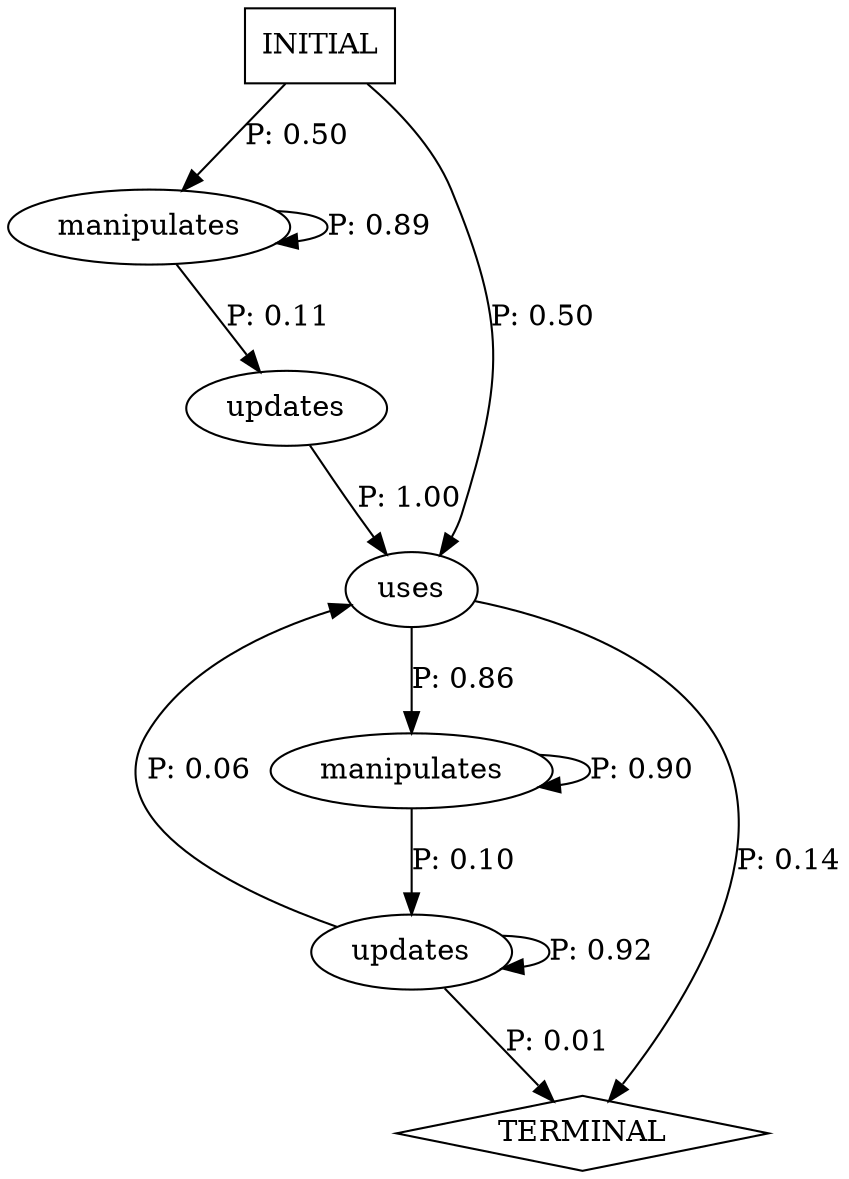 digraph G {
  0 [label="manipulates"];
  1 [label="manipulates"];
  2 [label="updates"];
  3 [label="updates"];
  4 [label="uses"];
  5 [label="TERMINAL",shape=diamond];
  6 [label="INITIAL",shape=box];
0->0 [label="P: 0.89"];
0->2 [label="P: 0.11"];
1->1 [label="P: 0.90"];
1->3 [label="P: 0.10"];
2->4 [label="P: 1.00"];
3->3 [label="P: 0.92"];
3->4 [label="P: 0.06"];
3->5 [label="P: 0.01"];
4->1 [label="P: 0.86"];
4->5 [label="P: 0.14"];
6->0 [label="P: 0.50"];
6->4 [label="P: 0.50"];
}
